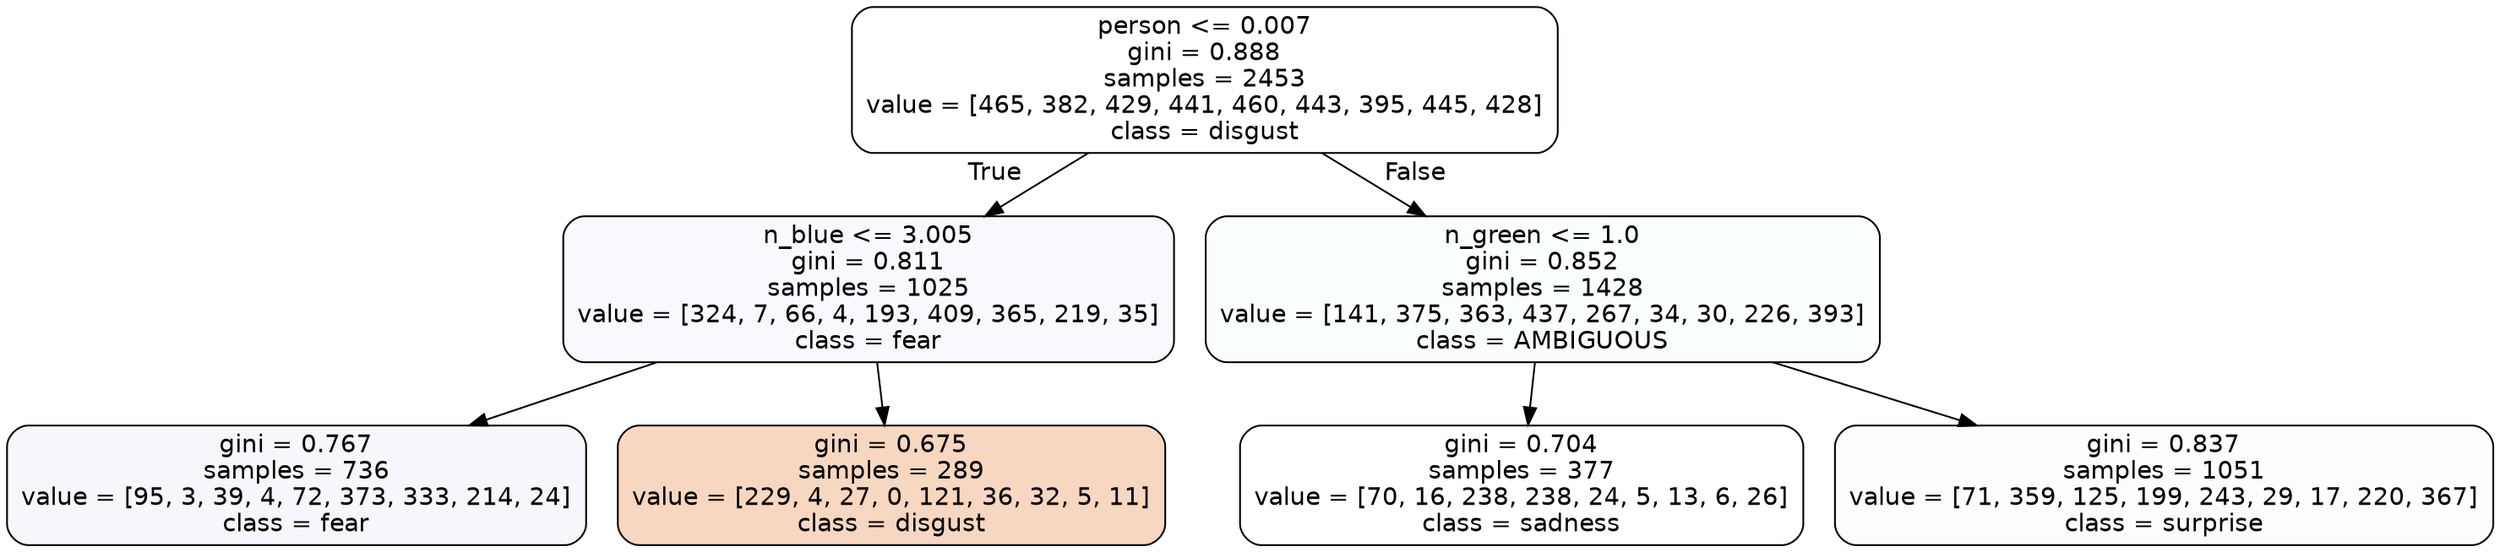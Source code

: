 digraph Tree {
node [shape=box, style="filled, rounded", color="black", fontname=helvetica] ;
edge [fontname=helvetica] ;
0 [label="person <= 0.007\ngini = 0.888\nsamples = 2453\nvalue = [465, 382, 429, 441, 460, 443, 395, 445, 428]\nclass = disgust", fillcolor="#e5813900"] ;
1 [label="n_blue <= 3.005\ngini = 0.811\nsamples = 1025\nvalue = [324, 7, 66, 4, 193, 409, 365, 219, 35]\nclass = fear", fillcolor="#3964e509"] ;
0 -> 1 [labeldistance=2.5, labelangle=45, headlabel="True"] ;
2 [label="gini = 0.767\nsamples = 736\nvalue = [95, 3, 39, 4, 72, 373, 333, 214, 24]\nclass = fear", fillcolor="#3964e50c"] ;
1 -> 2 ;
3 [label="gini = 0.675\nsamples = 289\nvalue = [229, 4, 27, 0, 121, 36, 32, 5, 11]\nclass = disgust", fillcolor="#e5813950"] ;
1 -> 3 ;
4 [label="n_green <= 1.0\ngini = 0.852\nsamples = 1428\nvalue = [141, 375, 363, 437, 267, 34, 30, 226, 393]\nclass = AMBIGUOUS", fillcolor="#39e58106"] ;
0 -> 4 [labeldistance=2.5, labelangle=-45, headlabel="False"] ;
5 [label="gini = 0.704\nsamples = 377\nvalue = [70, 16, 238, 238, 24, 5, 13, 6, 26]\nclass = sadness", fillcolor="#64e53900"] ;
4 -> 5 ;
6 [label="gini = 0.837\nsamples = 1051\nvalue = [71, 359, 125, 199, 243, 29, 17, 220, 367]\nclass = surprise", fillcolor="#e5396402"] ;
4 -> 6 ;
}